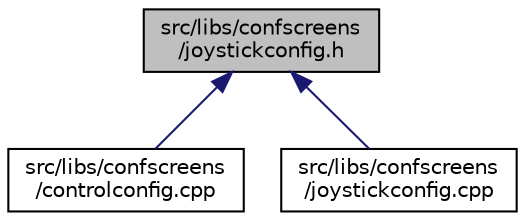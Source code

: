 digraph "src/libs/confscreens/joystickconfig.h"
{
  edge [fontname="Helvetica",fontsize="10",labelfontname="Helvetica",labelfontsize="10"];
  node [fontname="Helvetica",fontsize="10",shape=record];
  Node1 [label="src/libs/confscreens\l/joystickconfig.h",height=0.2,width=0.4,color="black", fillcolor="grey75", style="filled", fontcolor="black"];
  Node1 -> Node2 [dir="back",color="midnightblue",fontsize="10",style="solid",fontname="Helvetica"];
  Node2 [label="src/libs/confscreens\l/controlconfig.cpp",height=0.2,width=0.4,color="black", fillcolor="white", style="filled",URL="$controlconfig_8cpp.html"];
  Node1 -> Node3 [dir="back",color="midnightblue",fontsize="10",style="solid",fontname="Helvetica"];
  Node3 [label="src/libs/confscreens\l/joystickconfig.cpp",height=0.2,width=0.4,color="black", fillcolor="white", style="filled",URL="$joystickconfig_8cpp.html"];
}
